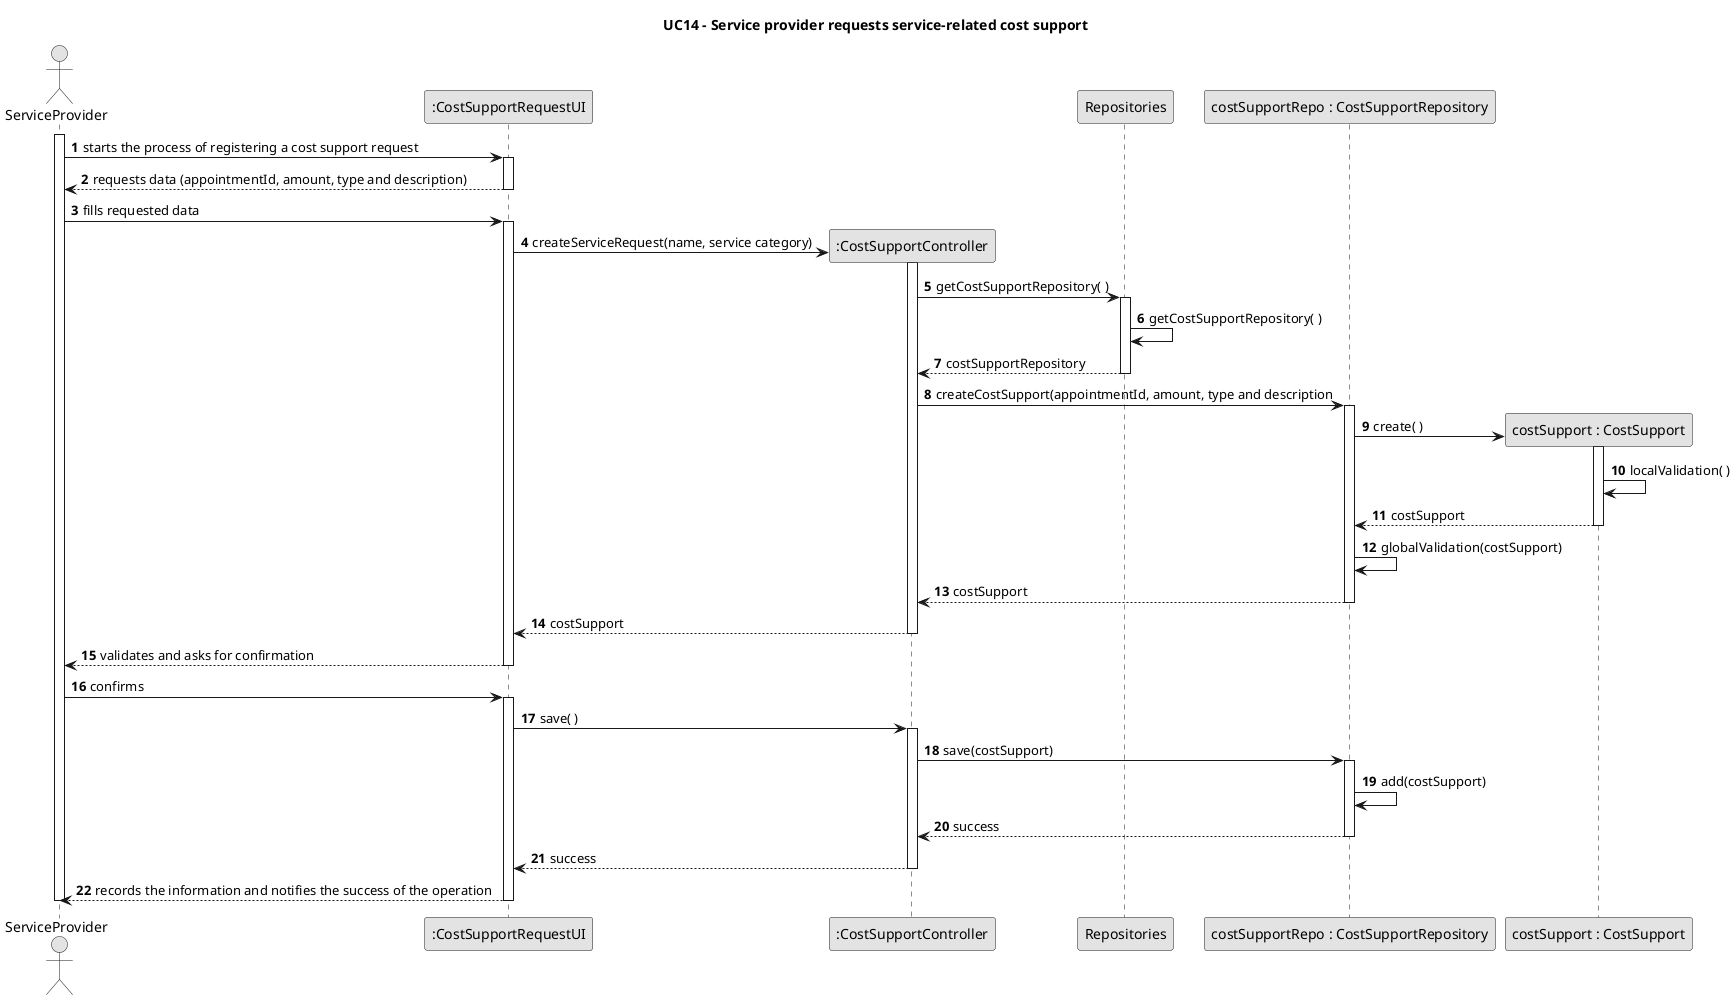 
@startuml
skinparam monochrome true
skinparam packageStyle rectangle
skinparam shadowing false

title UC14 - Service provider requests service-related cost support

autonumber

actor ServiceProvider as sp
participant ":CostSupportRequestUI" as ui
participant ":CostSupportController" as ctrl
participant Repositories
participant "costSupportRepo : CostSupportRepository" as costRepo
participant "costSupport : CostSupport" as costSupport

activate sp
    sp -> ui : starts the process of registering a cost support request
    activate ui
        ui --> sp : requests data (appointmentId, amount, type and description)
    deactivate ui
    sp -> ui : fills requested data
    activate ui
        ui -> ctrl** : createServiceRequest(name, service category)
        activate ctrl
            ctrl -> Repositories : getCostSupportRepository( )
            activate Repositories
                Repositories -> Repositories : getCostSupportRepository( )
                Repositories --> ctrl : costSupportRepository
            deactivate Repositories
            ctrl -> costRepo : createCostSupport(appointmentId, amount, type and description
            activate costRepo
                costRepo -> costSupport** : create( )
                activate costSupport
                    costSupport -> costSupport : localValidation( )
                    costSupport --> costRepo : costSupport
                deactivate costSupport
                costRepo -> costRepo : globalValidation(costSupport)
                costRepo --> ctrl : costSupport
            deactivate costRepo
            ctrl --> ui : costSupport
        deactivate ctrl
        ui --> sp : validates and asks for confirmation
    deactivate ui
    sp -> ui : confirms
    activate ui
        ui -> ctrl : save( )
        activate ctrl
            ctrl -> costRepo : save(costSupport)
            activate costRepo
                costRepo -> costRepo : add(costSupport)
                costRepo --> ctrl : success
            deactivate costRepo
            ctrl --> ui : success
        deactivate ctrl
        ui --> sp : records the information and notifies the success of the operation
    deactivate ui
deactivate sp


@enduml